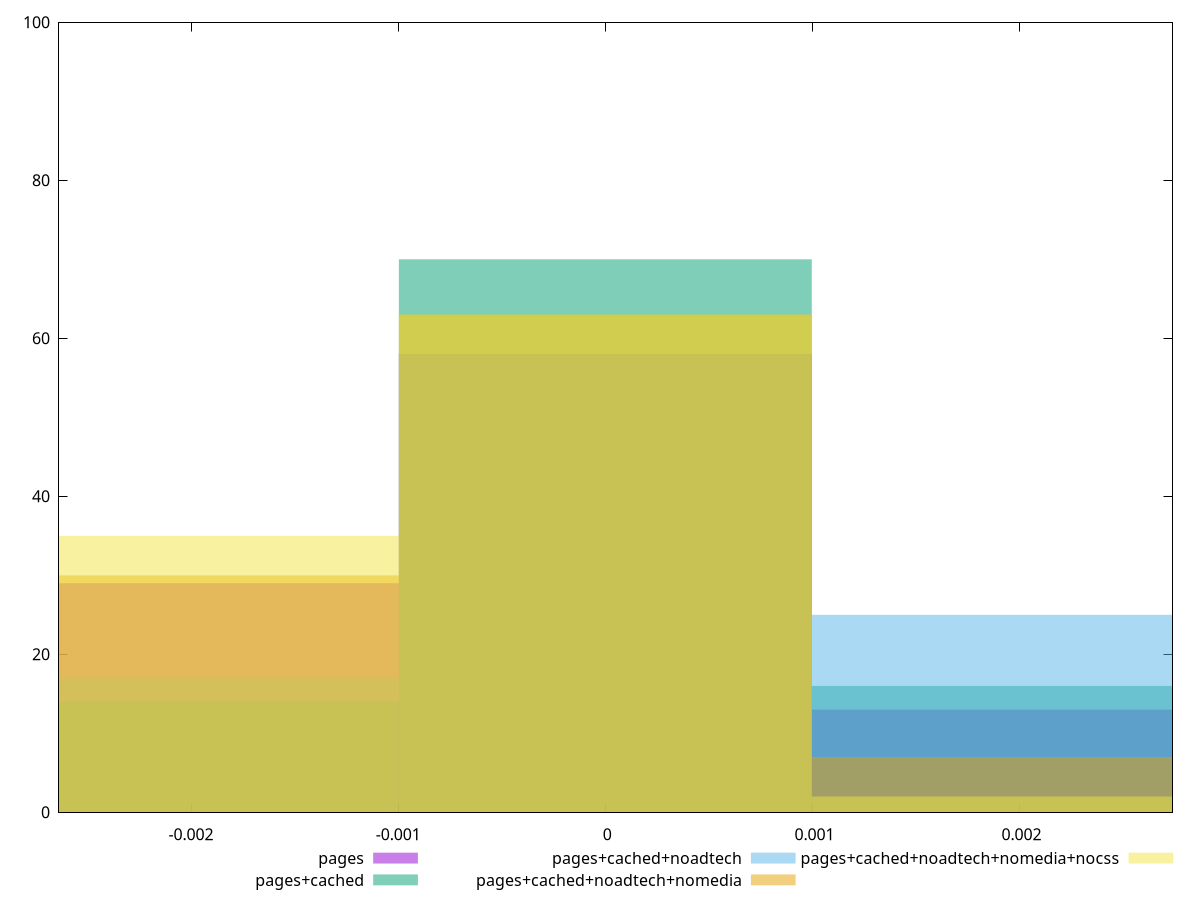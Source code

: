 reset

$pages <<EOF
0 58
0.001993397132564103 13
-0.001993397132564103 29
EOF

$pagesCached <<EOF
0 70
-0.001993397132564103 14
0.001993397132564103 16
EOF

$pagesCachedNoadtech <<EOF
0 58
0.001993397132564103 25
-0.001993397132564103 17
EOF

$pagesCachedNoadtechNomedia <<EOF
0 63
0.001993397132564103 7
-0.001993397132564103 30
EOF

$pagesCachedNoadtechNomediaNocss <<EOF
0 63
-0.001993397132564103 35
0.001993397132564103 2
EOF

set key outside below
set boxwidth 0.001993397132564103
set xrange [-0.0026374256730089664:0.0027380247150075587]
set yrange [0:100]
set trange [0:100]
set style fill transparent solid 0.5 noborder
set terminal svg size 640, 530 enhanced background rgb 'white'
set output "report_00019_2021-02-10T18-14-37.922Z//meta/pScore-difference/comparison/histogram/all_raw.svg"

plot $pages title "pages" with boxes, \
     $pagesCached title "pages+cached" with boxes, \
     $pagesCachedNoadtech title "pages+cached+noadtech" with boxes, \
     $pagesCachedNoadtechNomedia title "pages+cached+noadtech+nomedia" with boxes, \
     $pagesCachedNoadtechNomediaNocss title "pages+cached+noadtech+nomedia+nocss" with boxes

reset
